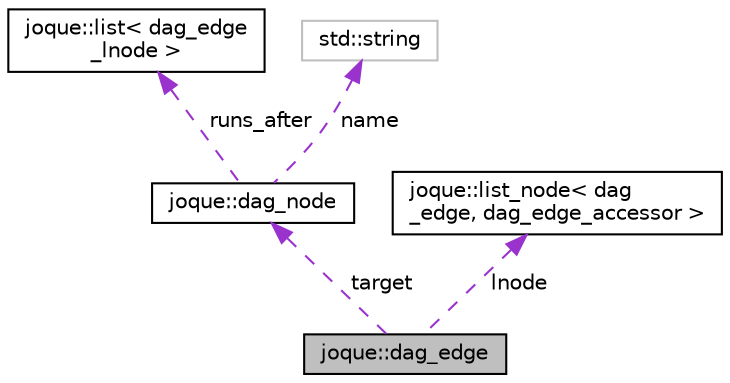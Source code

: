 digraph "joque::dag_edge"
{
 // LATEX_PDF_SIZE
  edge [fontname="Helvetica",fontsize="10",labelfontname="Helvetica",labelfontsize="10"];
  node [fontname="Helvetica",fontsize="10",shape=record];
  Node1 [label="joque::dag_edge",height=0.2,width=0.4,color="black", fillcolor="grey75", style="filled", fontcolor="black",tooltip=" "];
  Node2 -> Node1 [dir="back",color="darkorchid3",fontsize="10",style="dashed",label=" target" ,fontname="Helvetica"];
  Node2 [label="joque::dag_node",height=0.2,width=0.4,color="black", fillcolor="white", style="filled",URL="$namespacejoque.html#structjoque_1_1dag__node",tooltip="Node representing all execution-related information for one task."];
  Node3 -> Node2 [dir="back",color="darkorchid3",fontsize="10",style="dashed",label=" runs_after" ,fontname="Helvetica"];
  Node3 [label="joque::list\< dag_edge\l_lnode \>",height=0.2,width=0.4,color="black", fillcolor="white", style="filled",URL="$classjoque_1_1list.html",tooltip=" "];
  Node4 -> Node2 [dir="back",color="darkorchid3",fontsize="10",style="dashed",label=" name" ,fontname="Helvetica"];
  Node4 [label="std::string",height=0.2,width=0.4,color="grey75", fillcolor="white", style="filled",tooltip=" "];
  Node6 -> Node1 [dir="back",color="darkorchid3",fontsize="10",style="dashed",label=" lnode" ,fontname="Helvetica"];
  Node6 [label="joque::list_node\< dag\l_edge, dag_edge_accessor \>",height=0.2,width=0.4,color="black", fillcolor="white", style="filled",URL="$namespacejoque.html#namespacejoque",tooltip=" "];
}
